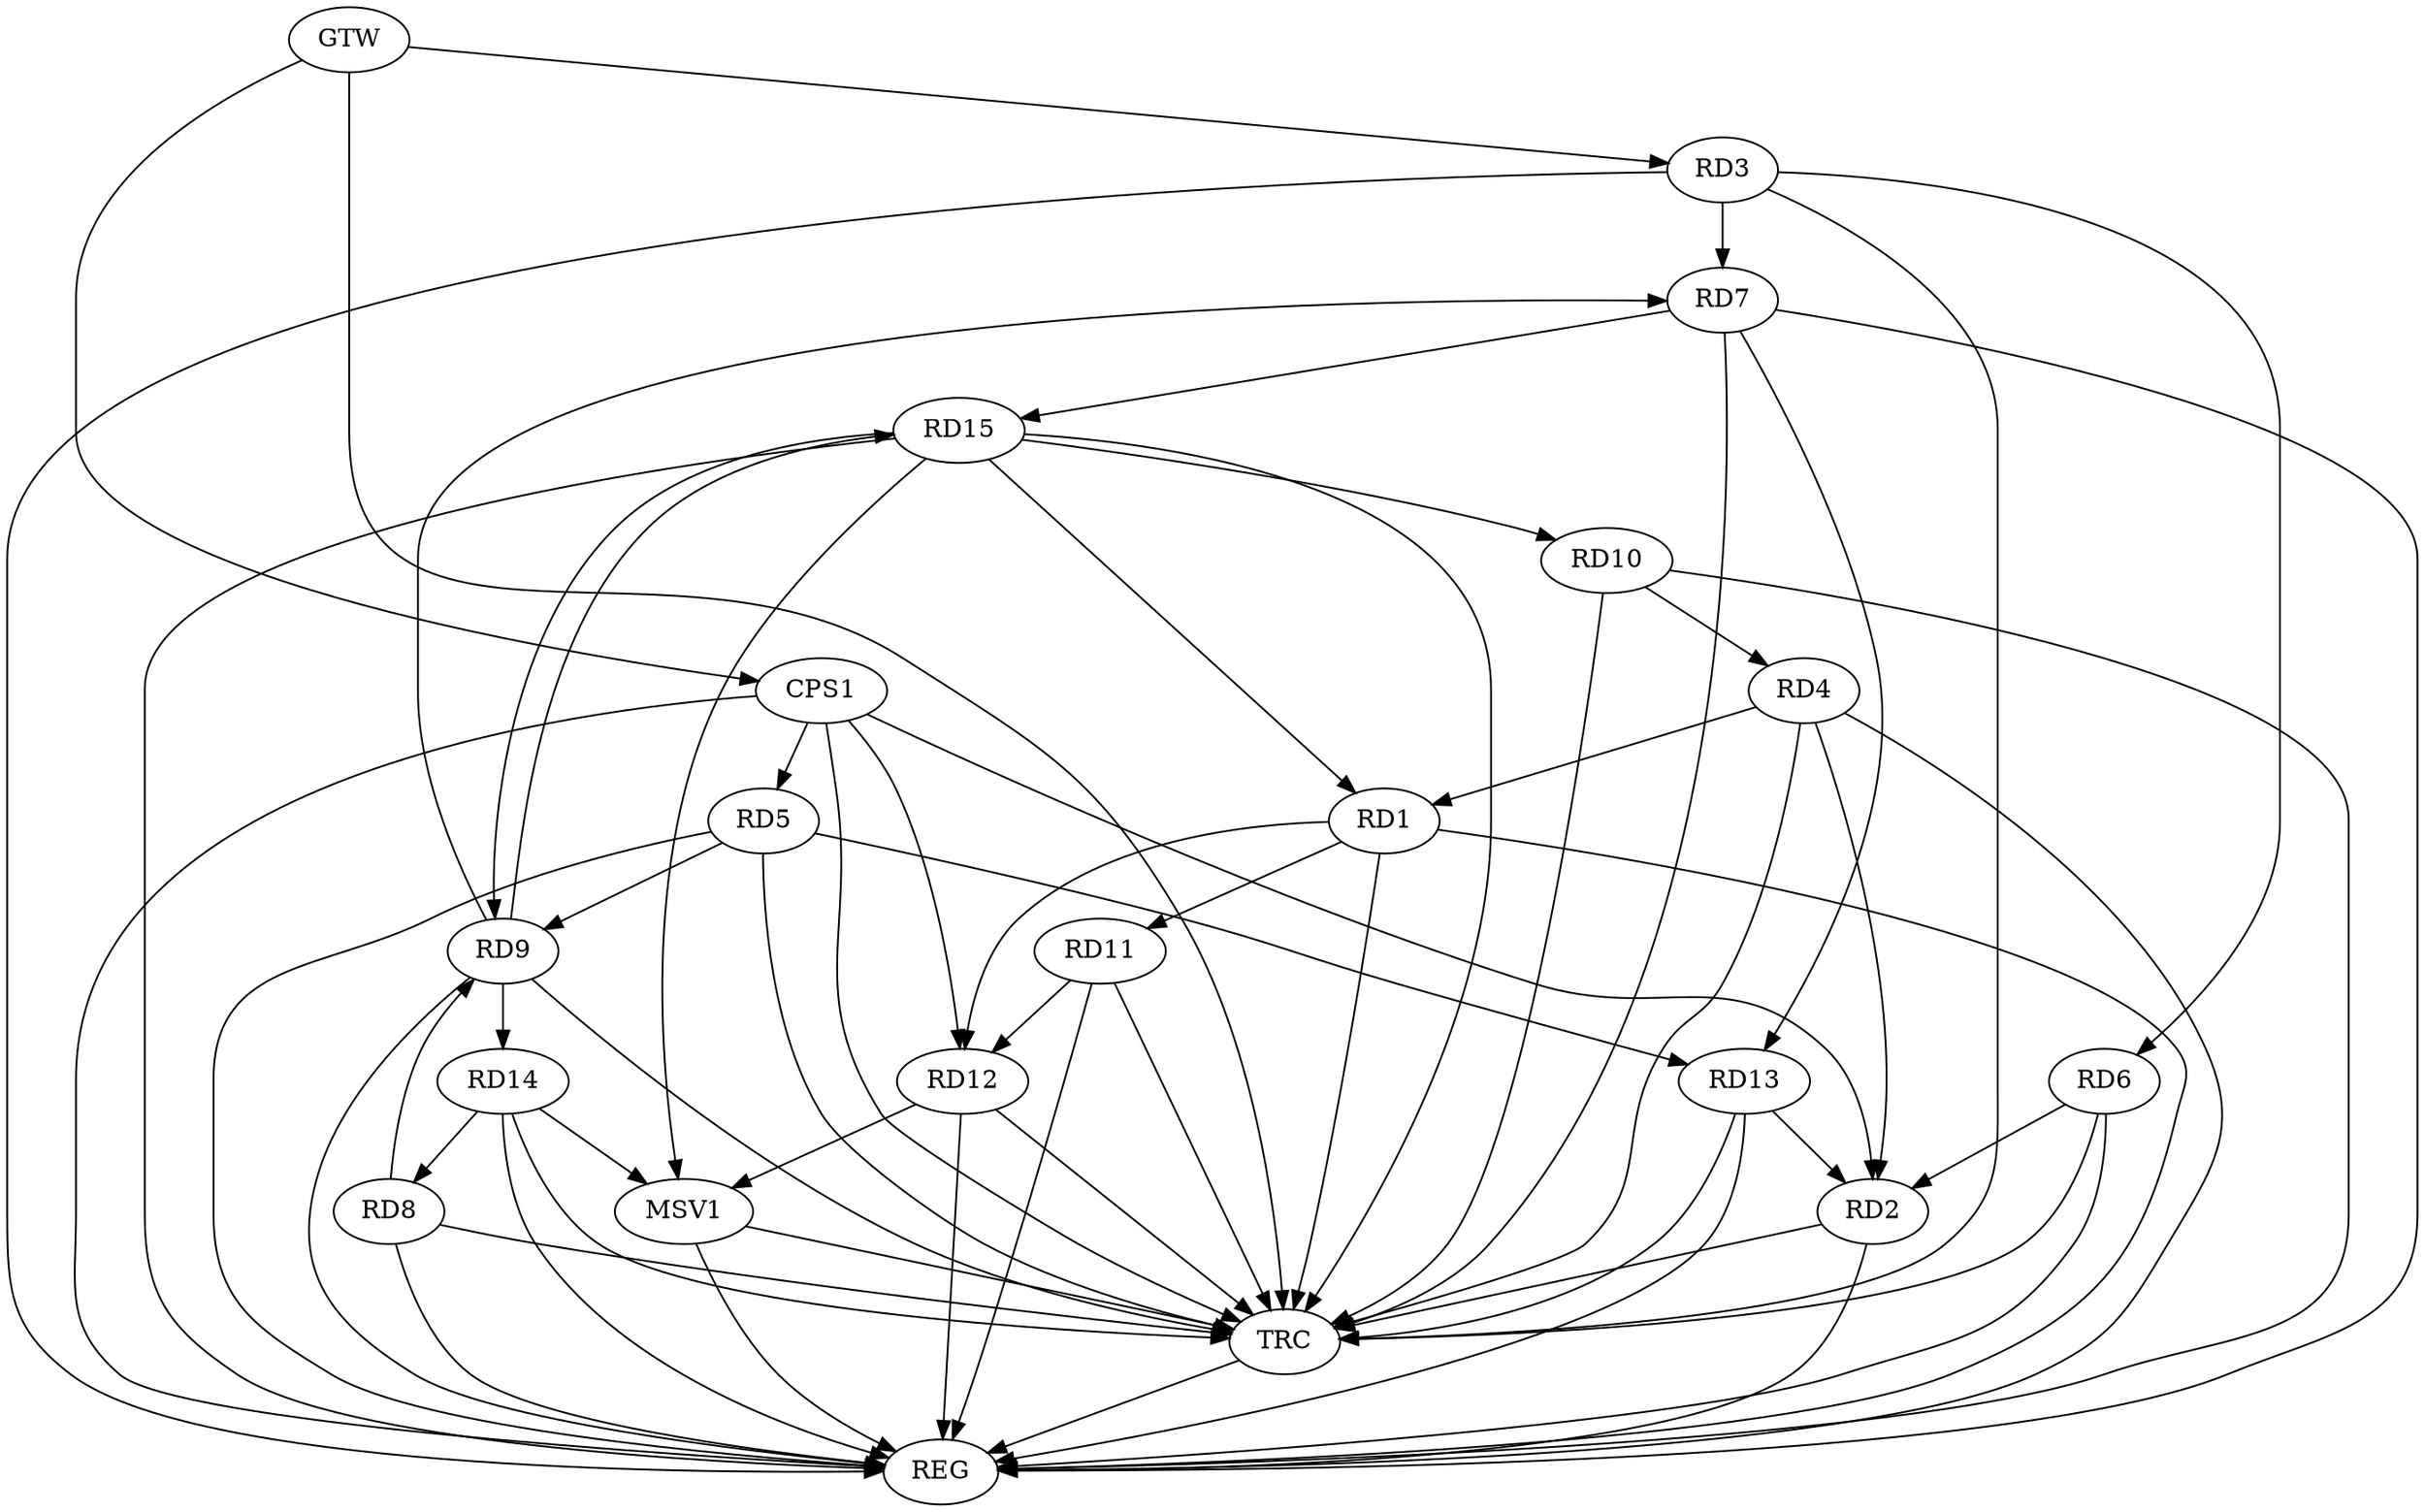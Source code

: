 strict digraph G {
  RD1 [ label="RD1" ];
  RD2 [ label="RD2" ];
  RD3 [ label="RD3" ];
  RD4 [ label="RD4" ];
  RD5 [ label="RD5" ];
  RD6 [ label="RD6" ];
  RD7 [ label="RD7" ];
  RD8 [ label="RD8" ];
  RD9 [ label="RD9" ];
  RD10 [ label="RD10" ];
  RD11 [ label="RD11" ];
  RD12 [ label="RD12" ];
  RD13 [ label="RD13" ];
  RD14 [ label="RD14" ];
  RD15 [ label="RD15" ];
  CPS1 [ label="CPS1" ];
  GTW [ label="GTW" ];
  REG [ label="REG" ];
  TRC [ label="TRC" ];
  MSV1 [ label="MSV1" ];
  RD4 -> RD1;
  RD1 -> RD11;
  RD1 -> RD12;
  RD15 -> RD1;
  RD3 -> RD6;
  RD3 -> RD7;
  RD10 -> RD4;
  RD5 -> RD9;
  RD5 -> RD13;
  RD9 -> RD7;
  RD7 -> RD13;
  RD7 -> RD15;
  RD8 -> RD9;
  RD14 -> RD8;
  RD9 -> RD14;
  RD9 -> RD15;
  RD15 -> RD9;
  RD15 -> RD10;
  RD11 -> RD12;
  CPS1 -> RD2;
  CPS1 -> RD5;
  CPS1 -> RD12;
  GTW -> RD3;
  GTW -> CPS1;
  RD1 -> REG;
  RD2 -> REG;
  RD3 -> REG;
  RD4 -> REG;
  RD5 -> REG;
  RD6 -> REG;
  RD7 -> REG;
  RD8 -> REG;
  RD9 -> REG;
  RD10 -> REG;
  RD11 -> REG;
  RD12 -> REG;
  RD13 -> REG;
  RD14 -> REG;
  RD15 -> REG;
  CPS1 -> REG;
  RD1 -> TRC;
  RD2 -> TRC;
  RD3 -> TRC;
  RD4 -> TRC;
  RD5 -> TRC;
  RD6 -> TRC;
  RD7 -> TRC;
  RD8 -> TRC;
  RD9 -> TRC;
  RD10 -> TRC;
  RD11 -> TRC;
  RD12 -> TRC;
  RD13 -> TRC;
  RD14 -> TRC;
  RD15 -> TRC;
  CPS1 -> TRC;
  GTW -> TRC;
  TRC -> REG;
  RD4 -> RD2;
  RD13 -> RD2;
  RD6 -> RD2;
  RD12 -> MSV1;
  RD14 -> MSV1;
  RD15 -> MSV1;
  MSV1 -> REG;
  MSV1 -> TRC;
}
